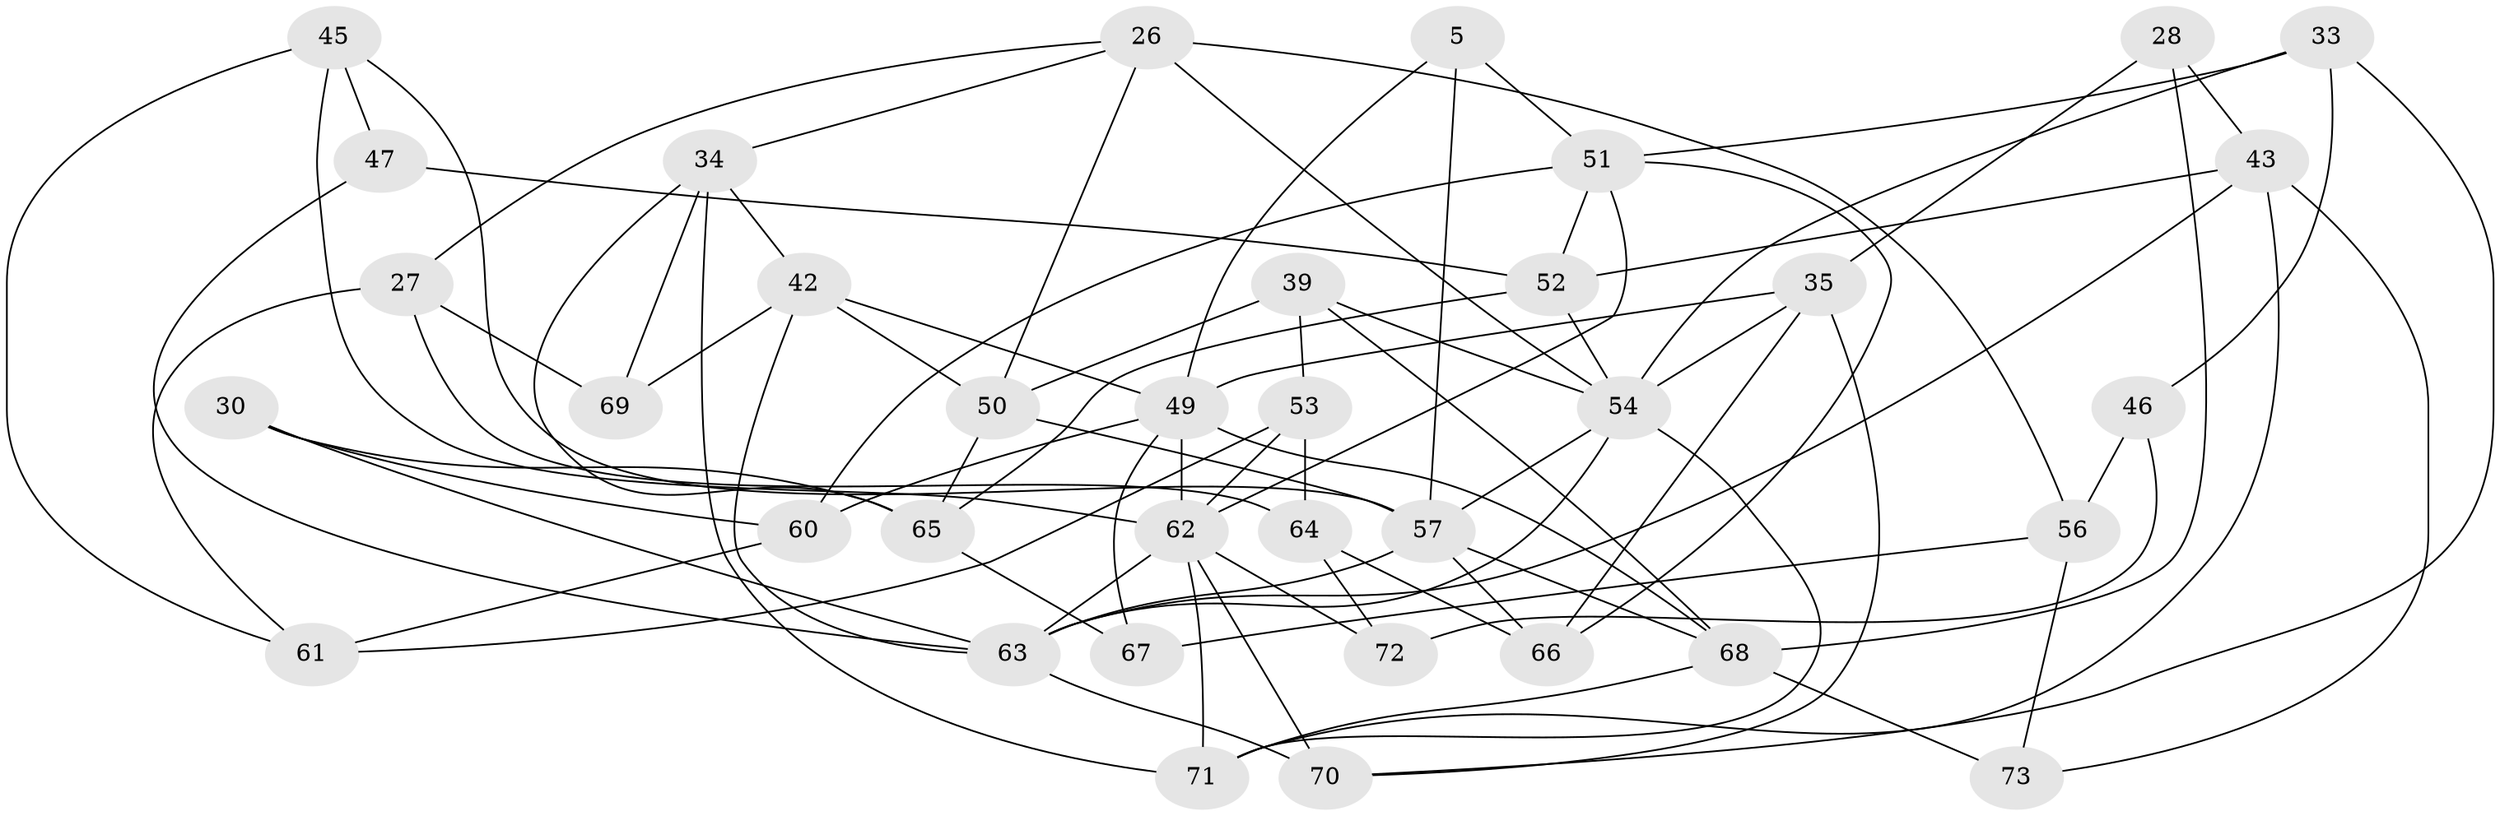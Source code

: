 // original degree distribution, {4: 1.0}
// Generated by graph-tools (version 1.1) at 2025/02/03/04/25 22:02:51]
// undirected, 36 vertices, 83 edges
graph export_dot {
graph [start="1"]
  node [color=gray90,style=filled];
  5;
  26 [super="+8"];
  27;
  28;
  30;
  33;
  34 [super="+15"];
  35 [super="+29"];
  39;
  42 [super="+1"];
  43 [super="+7"];
  45;
  46;
  47;
  49 [super="+6+18+16"];
  50 [super="+22+19"];
  51 [super="+25"];
  52 [super="+37"];
  53;
  54 [super="+32+31"];
  56 [super="+17"];
  57 [super="+4+40"];
  60 [super="+2"];
  61;
  62 [super="+12+14+48+58"];
  63 [super="+55+41"];
  64;
  65 [super="+13"];
  66;
  67;
  68 [super="+44"];
  69;
  70 [super="+59"];
  71 [super="+36"];
  72 [super="+38"];
  73;
  5 -- 57 [weight=2];
  5 -- 51;
  5 -- 49;
  26 -- 34;
  26 -- 50 [weight=2];
  26 -- 56 [weight=2];
  26 -- 54 [weight=2];
  26 -- 27;
  27 -- 64;
  27 -- 61;
  27 -- 69;
  28 -- 68 [weight=2];
  28 -- 43;
  28 -- 35;
  30 -- 60 [weight=2];
  30 -- 65;
  30 -- 63;
  33 -- 46;
  33 -- 54;
  33 -- 51;
  33 -- 70;
  34 -- 42;
  34 -- 65;
  34 -- 69;
  34 -- 71 [weight=2];
  35 -- 66;
  35 -- 70;
  35 -- 49 [weight=2];
  35 -- 54;
  39 -- 53;
  39 -- 68;
  39 -- 50;
  39 -- 54;
  42 -- 69 [weight=2];
  42 -- 50;
  42 -- 63;
  42 -- 49;
  43 -- 73;
  43 -- 63 [weight=2];
  43 -- 52;
  43 -- 71;
  45 -- 61;
  45 -- 47;
  45 -- 62;
  45 -- 57;
  46 -- 72 [weight=2];
  46 -- 56;
  47 -- 52 [weight=2];
  47 -- 63;
  49 -- 68;
  49 -- 67;
  49 -- 60;
  49 -- 62 [weight=3];
  50 -- 65 [weight=2];
  50 -- 57 [weight=2];
  51 -- 60 [weight=2];
  51 -- 66;
  51 -- 52;
  51 -- 62 [weight=2];
  52 -- 65;
  52 -- 54;
  53 -- 64;
  53 -- 61;
  53 -- 62;
  54 -- 57 [weight=2];
  54 -- 71;
  54 -- 63;
  56 -- 73;
  56 -- 67 [weight=2];
  57 -- 66;
  57 -- 68;
  57 -- 63;
  60 -- 61;
  62 -- 71;
  62 -- 72 [weight=3];
  62 -- 70 [weight=3];
  62 -- 63 [weight=2];
  63 -- 70;
  64 -- 72;
  64 -- 66;
  65 -- 67;
  68 -- 73 [weight=2];
  68 -- 71;
}
